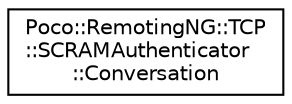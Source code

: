 digraph "Graphical Class Hierarchy"
{
 // LATEX_PDF_SIZE
  edge [fontname="Helvetica",fontsize="10",labelfontname="Helvetica",labelfontsize="10"];
  node [fontname="Helvetica",fontsize="10",shape=record];
  rankdir="LR";
  Node0 [label="Poco::RemotingNG::TCP\l::SCRAMAuthenticator\l::Conversation",height=0.2,width=0.4,color="black", fillcolor="white", style="filled",URL="$structPoco_1_1RemotingNG_1_1TCP_1_1SCRAMAuthenticator_1_1Conversation.html",tooltip=" "];
}
